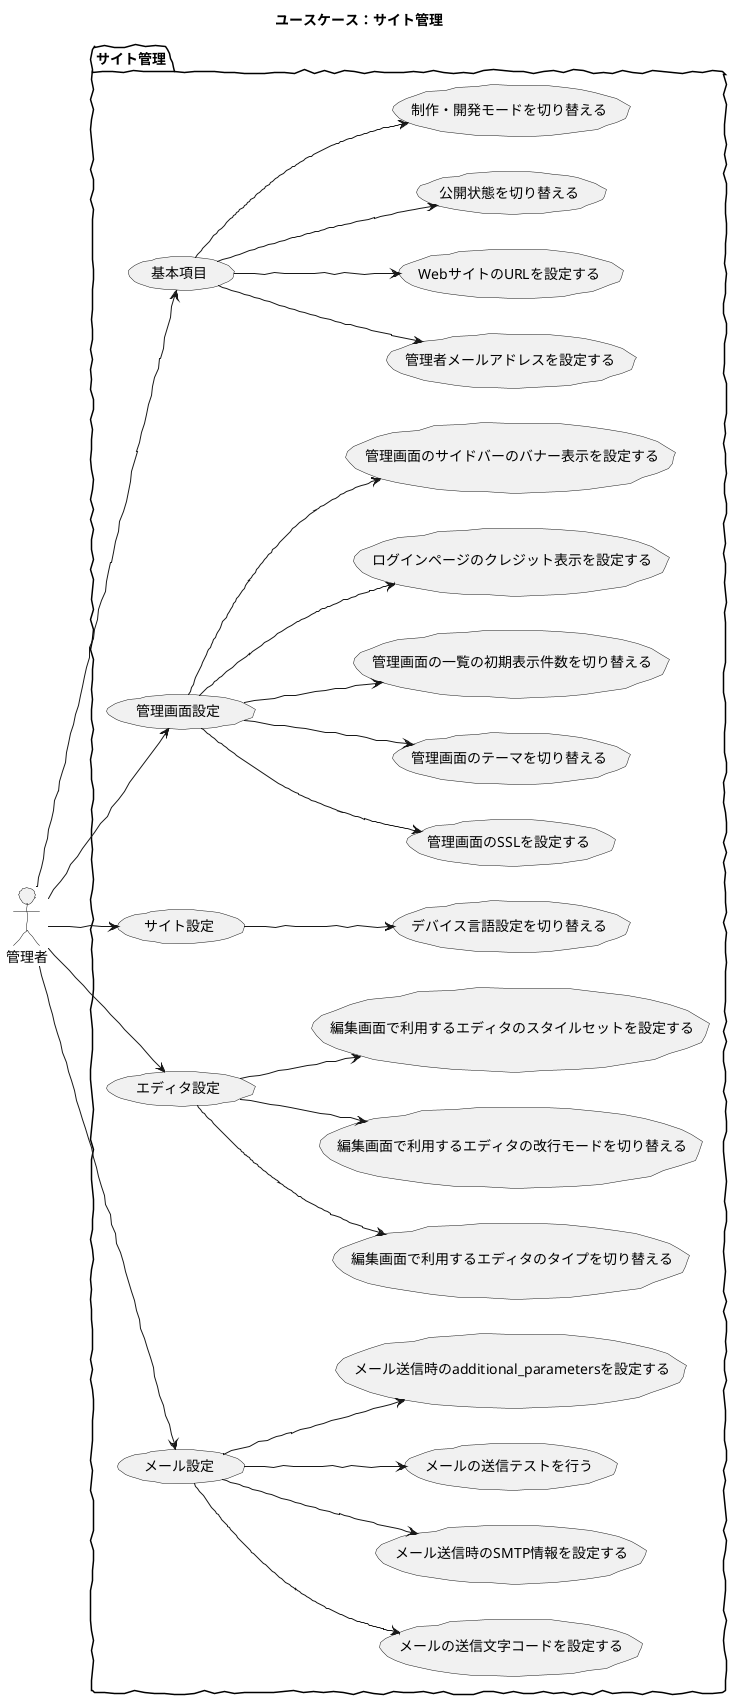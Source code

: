 @startuml
skinparam handwritten true
skinparam backgroundColor white

title ユースケース：サイト管理

actor 管理者

package サイト管理 {
	left to right direction
	管理者 --> (基本項目)
	(基本項目) --> (管理者メールアドレスを設定する)
	(基本項目) --> (WebサイトのURLを設定する)
	(基本項目) --> (公開状態を切り替える)
	(基本項目) --> (制作・開発モードを切り替える)
	管理者 --> (管理画面設定)
	(管理画面設定) --> (管理画面のSSLを設定する)
	(管理画面設定) --> (管理画面のテーマを切り替える)
	(管理画面設定) --> (管理画面の一覧の初期表示件数を切り替える)
	(管理画面設定) --> (ログインページのクレジット表示を設定する)
	(管理画面設定) --> (管理画面のサイドバーのバナー表示を設定する)
	管理者 --> (サイト設定)
	(サイト設定) --> (デバイス言語設定を切り替える)
	管理者 --> (エディタ設定)
	(エディタ設定) --> (編集画面で利用するエディタのタイプを切り替える)
	(エディタ設定) --> (編集画面で利用するエディタの改行モードを切り替える)
	(エディタ設定) --> (編集画面で利用するエディタのスタイルセットを設定する)
	管理者 --> (メール設定)
	(メール設定) --> (メールの送信文字コードを設定する)
	(メール設定) --> (メール送信時のSMTP情報を設定する)
	(メール設定) --> (メールの送信テストを行う)
	(メール設定) --> (メール送信時のadditional_parametersを設定する)
	
}

@enduml
